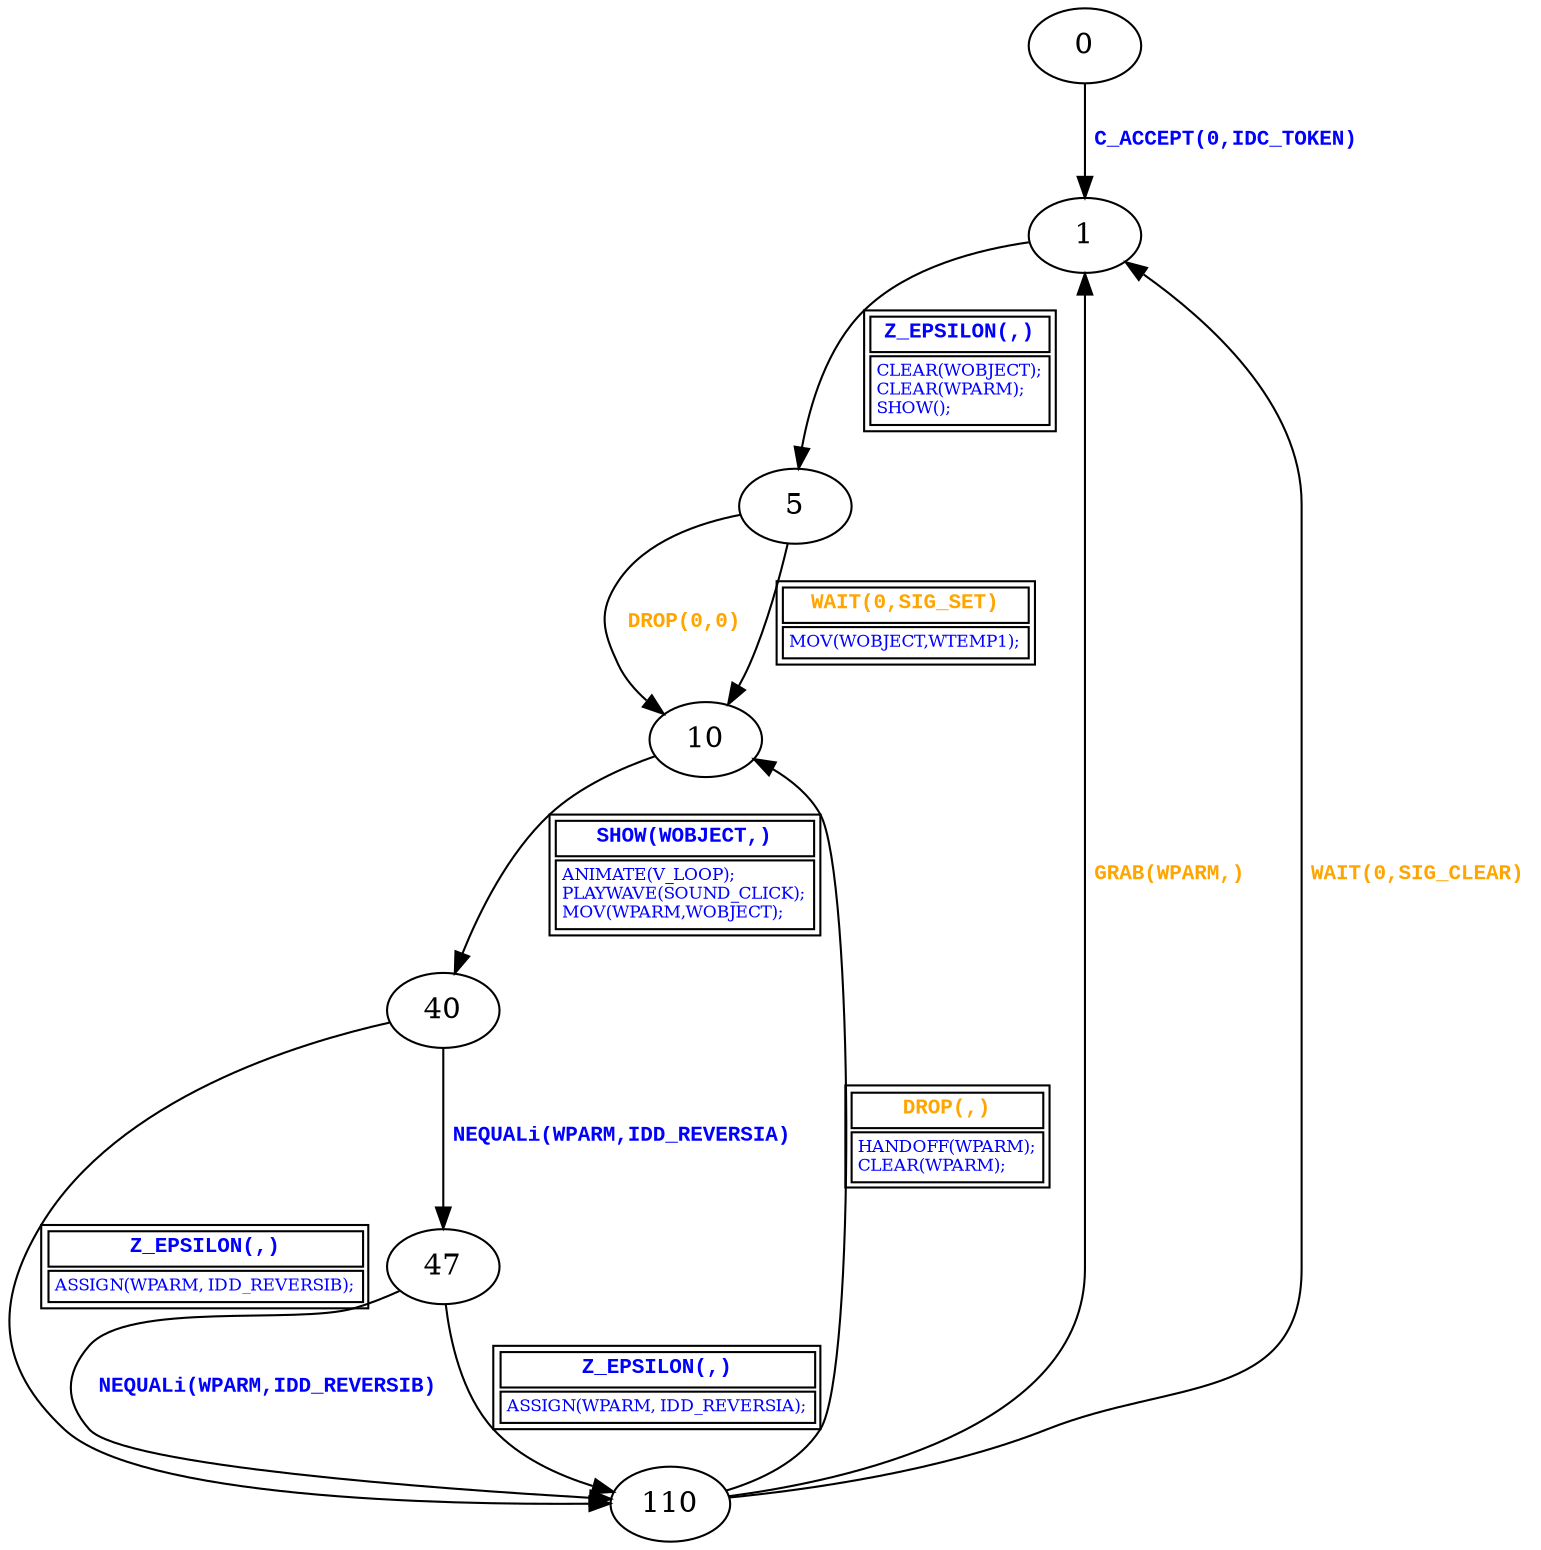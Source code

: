digraph {
 node [shape=oval];
"0" -> "1"[fontcolor=blue, label=< <table border="0"><tr><td><font face="Courier New" point-size="10"><b>C_ACCEPT(0,IDC_TOKEN)<br align="left"/></b></font></td></tr>
</table>>];
"1" -> "5"[fontcolor=blue, label=< <table border="1"><tr><td><font face="Courier New" point-size="10"><b>Z_EPSILON(,)<br align="left"/></b></font></td></tr>
<tr><td><font point-size="8" color ="blue">CLEAR(WOBJECT);<br align="left"/>CLEAR(WPARM);<br align="left"/>SHOW();<br align="left"/></font></td></tr></table>>];
"10" -> "40"[fontcolor=blue, label=< <table border="1"><tr><td><font face="Courier New" point-size="10"><b>SHOW(WOBJECT,)<br align="left"/></b></font></td></tr>
<tr><td><font point-size="8" color ="blue">ANIMATE(V_LOOP);<br align="left"/>PLAYWAVE(SOUND_CLICK);<br align="left"/>MOV(WPARM,WOBJECT);<br align="left"/></font></td></tr></table>>];
"110" -> "10"[fontcolor=orange, label=< <table border="1"><tr><td><font face="Courier New" point-size="10"><b>DROP(,)<br align="left"/></b></font></td></tr>
<tr><td><font point-size="8" color ="blue">HANDOFF(WPARM);<br align="left"/>CLEAR(WPARM);<br align="left"/></font></td></tr></table>>];
"110" -> "1"[fontcolor=orange, label=< <table border="0"><tr><td><font face="Courier New" point-size="10"><b>GRAB(WPARM,)<br align="left"/></b></font></td></tr>
</table>>];
"110" -> "1"[fontcolor=orange, label=< <table border="0"><tr><td><font face="Courier New" point-size="10"><b>WAIT(0,SIG_CLEAR)<br align="left"/></b></font></td></tr>
</table>>];
"40" -> "47"[fontcolor=blue, label=< <table border="0"><tr><td><font face="Courier New" point-size="10"><b>NEQUALi(WPARM,IDD_REVERSIA)<br align="left"/></b></font></td></tr>
</table>>];
"40" -> "110"[fontcolor=blue, label=< <table border="1"><tr><td><font face="Courier New" point-size="10"><b>Z_EPSILON(,)<br align="left"/></b></font></td></tr>
<tr><td><font point-size="8" color ="blue">ASSIGN(WPARM, IDD_REVERSIB);<br align="left"/></font></td></tr></table>>];
"47" -> "110"[fontcolor=blue, label=< <table border="0"><tr><td><font face="Courier New" point-size="10"><b>NEQUALi(WPARM,IDD_REVERSIB)<br align="left"/></b></font></td></tr>
</table>>];
"47" -> "110"[fontcolor=blue, label=< <table border="1"><tr><td><font face="Courier New" point-size="10"><b>Z_EPSILON(,)<br align="left"/></b></font></td></tr>
<tr><td><font point-size="8" color ="blue">ASSIGN(WPARM, IDD_REVERSIA);<br align="left"/></font></td></tr></table>>];
"5" -> "10"[fontcolor=orange, label=< <table border="0"><tr><td><font face="Courier New" point-size="10"><b>DROP(0,0)<br align="left"/></b></font></td></tr>
</table>>];
"5" -> "10"[fontcolor=orange, label=< <table border="1"><tr><td><font face="Courier New" point-size="10"><b>WAIT(0,SIG_SET)<br align="left"/></b></font></td></tr>
<tr><td><font point-size="8" color ="blue">MOV(WOBJECT,WTEMP1);<br align="left"/></font></td></tr></table>>];
}
